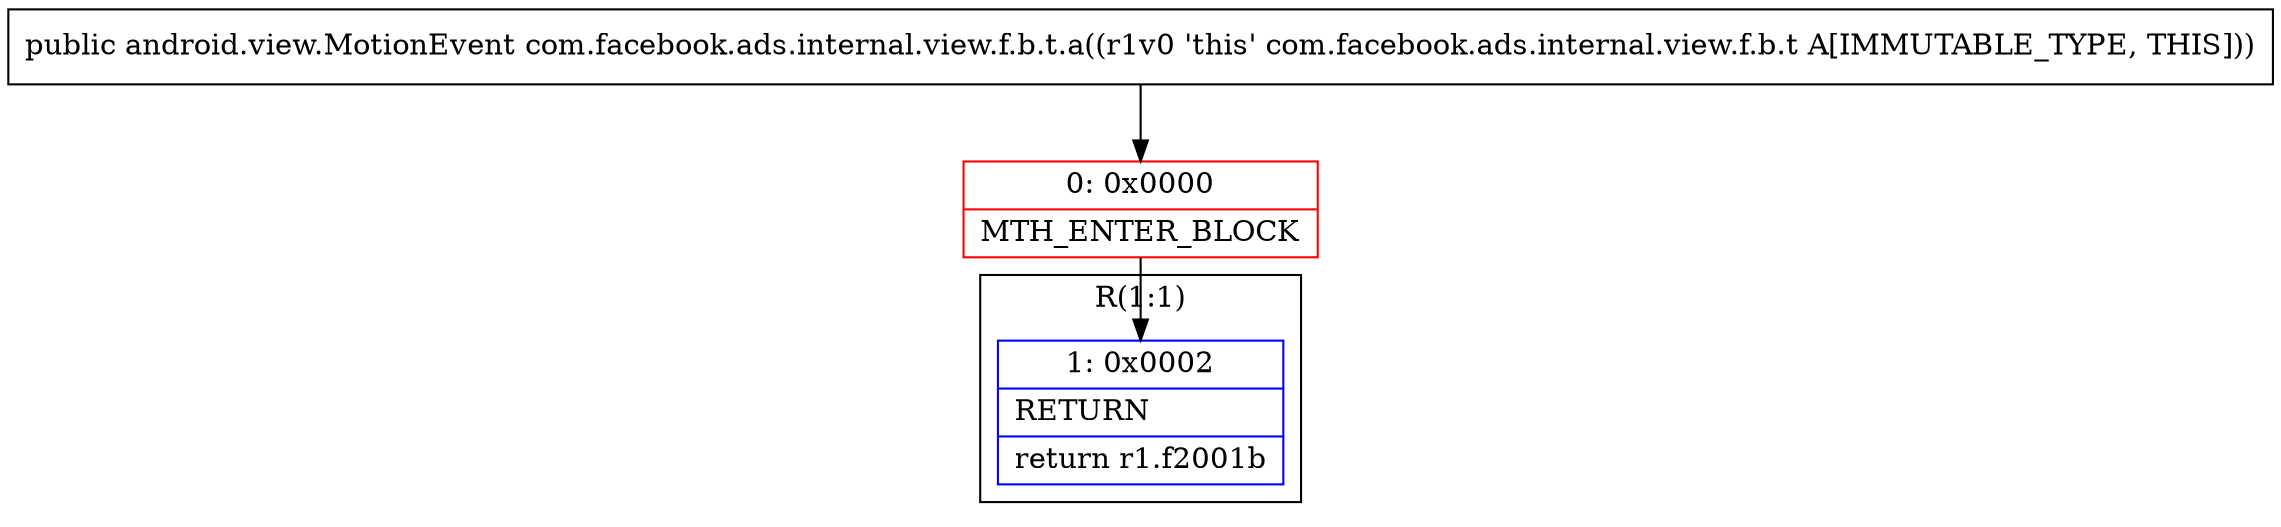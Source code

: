digraph "CFG forcom.facebook.ads.internal.view.f.b.t.a()Landroid\/view\/MotionEvent;" {
subgraph cluster_Region_991917749 {
label = "R(1:1)";
node [shape=record,color=blue];
Node_1 [shape=record,label="{1\:\ 0x0002|RETURN\l|return r1.f2001b\l}"];
}
Node_0 [shape=record,color=red,label="{0\:\ 0x0000|MTH_ENTER_BLOCK\l}"];
MethodNode[shape=record,label="{public android.view.MotionEvent com.facebook.ads.internal.view.f.b.t.a((r1v0 'this' com.facebook.ads.internal.view.f.b.t A[IMMUTABLE_TYPE, THIS])) }"];
MethodNode -> Node_0;
Node_0 -> Node_1;
}

